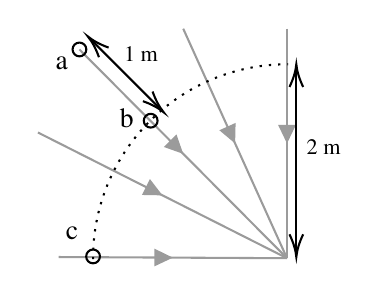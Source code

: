 

\tikzset{every picture/.style={line width=0.75pt}} %set default line width to 0.75pt        

\begin{tikzpicture}[x=0.75pt,y=0.75pt,yscale=-1,xscale=1]
%uncomment if require: \path (0,123); %set diagram left start at 0, and has height of 123

%Straight Lines [id:da7230172572117657] 
\draw [color={rgb, 255:red, 155; green, 155; blue, 155 }  ,draw opacity=1 ]   (130,0) -- (130,110.57) ;
\draw [shift={(130,55.29)}, rotate = 270] [fill={rgb, 255:red, 155; green, 155; blue, 155 }  ,fill opacity=1 ][line width=0.08]  [draw opacity=0] (8.93,-4.29) -- (0,0) -- (8.93,4.29) -- cycle    ;
%Straight Lines [id:da8462561471074679] 
\draw [color={rgb, 255:red, 155; green, 155; blue, 155 }  ,draw opacity=1 ]   (30,10) -- (130,110.57) ;
\draw [shift={(80,60.29)}, rotate = 225.16] [fill={rgb, 255:red, 155; green, 155; blue, 155 }  ,fill opacity=1 ][line width=0.08]  [draw opacity=0] (8.93,-4.29) -- (0,0) -- (8.93,4.29) -- cycle    ;
%Straight Lines [id:da44636059737074385] 
\draw [color={rgb, 255:red, 155; green, 155; blue, 155 }  ,draw opacity=1 ]   (20,110) -- (130,110.57) ;
\draw [shift={(75,110.29)}, rotate = 180.3] [fill={rgb, 255:red, 155; green, 155; blue, 155 }  ,fill opacity=1 ][line width=0.08]  [draw opacity=0] (8.93,-4.29) -- (0,0) -- (8.93,4.29) -- cycle    ;
%Shape: Circle [id:dp15963035926201297] 
\draw   (33.32,10) .. controls (33.32,8.17) and (31.83,6.68) .. (30,6.68) .. controls (28.17,6.68) and (26.68,8.17) .. (26.68,10) .. controls (26.68,11.83) and (28.17,13.32) .. (30,13.32) .. controls (31.83,13.32) and (33.32,11.83) .. (33.32,10) -- cycle ;
%Shape: Circle [id:dp28068496159525824] 
\draw   (67.64,44.32) .. controls (67.64,42.49) and (66.16,41) .. (64.32,41) .. controls (62.49,41) and (61,42.49) .. (61,44.32) .. controls (61,46.16) and (62.49,47.64) .. (64.32,47.64) .. controls (66.16,47.64) and (67.64,46.16) .. (67.64,44.32) -- cycle ;
%Straight Lines [id:da19683913764909322] 
\draw [color={rgb, 255:red, 155; green, 155; blue, 155 }  ,draw opacity=1 ]   (80,0) -- (130,110.57) ;
\draw [shift={(105,55.29)}, rotate = 245.67] [fill={rgb, 255:red, 155; green, 155; blue, 155 }  ,fill opacity=1 ][line width=0.08]  [draw opacity=0] (8.93,-4.29) -- (0,0) -- (8.93,4.29) -- cycle    ;
%Straight Lines [id:da7685850493129691] 
\draw [color={rgb, 255:red, 155; green, 155; blue, 155 }  ,draw opacity=1 ]   (10,50) -- (130,110.57) ;
\draw [shift={(70,80.29)}, rotate = 206.78] [fill={rgb, 255:red, 155; green, 155; blue, 155 }  ,fill opacity=1 ][line width=0.08]  [draw opacity=0] (8.93,-4.29) -- (0,0) -- (8.93,4.29) -- cycle    ;
%Shape: Arc [id:dp5908376434320564] 
\draw  [draw opacity=0][dash pattern={on 0.84pt off 2.51pt}] (36.56,111.03) .. controls (36.45,90.33) and (43.18,69.46) .. (57.15,52.06) .. controls (75.7,28.96) and (102.99,17.01) .. (130.49,17.13) -- (130,110.57) -- cycle ; \draw  [dash pattern={on 0.84pt off 2.51pt}] (36.56,111.03) .. controls (36.45,90.33) and (43.18,69.46) .. (57.15,52.06) .. controls (75.7,28.96) and (102.99,17.01) .. (130.49,17.13) ;  
%Shape: Circle [id:dp41740563202607595] 
\draw   (39.88,109.71) .. controls (39.88,107.88) and (38.39,106.39) .. (36.56,106.39) .. controls (34.72,106.39) and (33.24,107.88) .. (33.24,109.71) .. controls (33.24,111.54) and (34.72,113.03) .. (36.56,113.03) .. controls (38.39,113.03) and (39.88,111.54) .. (39.88,109.71) -- cycle ;
%Straight Lines [id:da7016101246826805] 
\draw    (134.49,108) -- (134.49,19.13) ;
\draw [shift={(134.49,17.13)}, rotate = 90] [color={rgb, 255:red, 0; green, 0; blue, 0 }  ][line width=0.75]    (10.93,-3.29) .. controls (6.95,-1.4) and (3.31,-0.3) .. (0,0) .. controls (3.31,0.3) and (6.95,1.4) .. (10.93,3.29)   ;
\draw [shift={(134.49,110)}, rotate = 270] [color={rgb, 255:red, 0; green, 0; blue, 0 }  ][line width=0.75]    (10.93,-3.29) .. controls (6.95,-1.4) and (3.31,-0.3) .. (0,0) .. controls (3.31,0.3) and (6.95,1.4) .. (10.93,3.29)   ;
%Straight Lines [id:da19280730565536208] 
\draw    (69.23,38.91) -- (35.41,5.09) ;
\draw [shift={(34,3.68)}, rotate = 45] [color={rgb, 255:red, 0; green, 0; blue, 0 }  ][line width=0.75]    (10.93,-3.29) .. controls (6.95,-1.4) and (3.31,-0.3) .. (0,0) .. controls (3.31,0.3) and (6.95,1.4) .. (10.93,3.29)   ;
\draw [shift={(70.64,40.32)}, rotate = 225] [color={rgb, 255:red, 0; green, 0; blue, 0 }  ][line width=0.75]    (10.93,-3.29) .. controls (6.95,-1.4) and (3.31,-0.3) .. (0,0) .. controls (3.31,0.3) and (6.95,1.4) .. (10.93,3.29)   ;

% Text Node
\draw (17,12) node [anchor=north west][inner sep=0.75pt]   [align=left] {{\fontfamily{ptm}\selectfont a}};
% Text Node
\draw (48,37) node [anchor=north west][inner sep=0.75pt]   [align=left] {{\fontfamily{ptm}\selectfont b}};
% Text Node
\draw (22,94) node [anchor=north west][inner sep=0.75pt]   [align=left] {{\fontfamily{ptm}\selectfont c}};
% Text Node
\draw (138,52) node [anchor=north west][inner sep=0.75pt]   [align=left] {{\fontfamily{ptm}\selectfont {\footnotesize 2 m}}};
% Text Node
\draw (50,7) node [anchor=north west][inner sep=0.75pt]   [align=left] {{\fontfamily{ptm}\selectfont {\footnotesize 1 m}}};


\end{tikzpicture}
